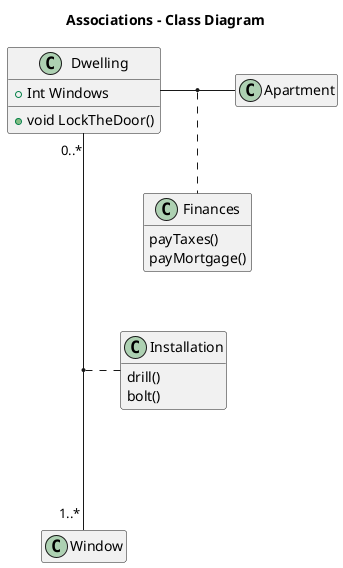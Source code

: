 @startuml Associations

title Associations - Class Diagram

hide empty members

class Dwelling {
  +Int Windows
  +void LockTheDoor()
}

class Apartment
class Window

class Finances {
  payTaxes()
  payMortgage()
}

'To define an association:
'Dwelling "0..*" - "1..*" Apartment
'(Dwelling, Apartment) .. Finances
Dwelling -left-- Apartment
(Dwelling, Apartment) ... Finances

class Installation {
  drill()
  bolt()
}

'Dwelling "0..*" - "1..*" Window
Dwelling "0..*" --- "1..*" Window
(Dwelling, Window) . Installation



@enduml